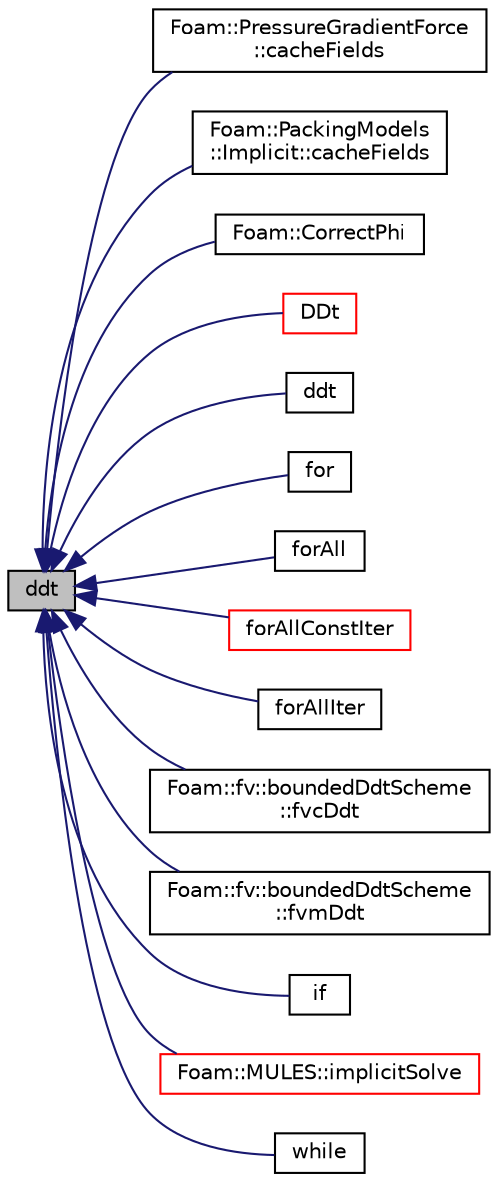 digraph "ddt"
{
  bgcolor="transparent";
  edge [fontname="Helvetica",fontsize="10",labelfontname="Helvetica",labelfontsize="10"];
  node [fontname="Helvetica",fontsize="10",shape=record];
  rankdir="LR";
  Node1 [label="ddt",height=0.2,width=0.4,color="black", fillcolor="grey75", style="filled", fontcolor="black"];
  Node1 -> Node2 [dir="back",color="midnightblue",fontsize="10",style="solid",fontname="Helvetica"];
  Node2 [label="Foam::PressureGradientForce\l::cacheFields",height=0.2,width=0.4,color="black",URL="$a01944.html#a6005414ac27ae3e0b5a783ba216c1906",tooltip="Cache fields. "];
  Node1 -> Node3 [dir="back",color="midnightblue",fontsize="10",style="solid",fontname="Helvetica"];
  Node3 [label="Foam::PackingModels\l::Implicit::cacheFields",height=0.2,width=0.4,color="black",URL="$a01031.html#a6005414ac27ae3e0b5a783ba216c1906",tooltip="Calculate the inter particles stresses. "];
  Node1 -> Node4 [dir="back",color="midnightblue",fontsize="10",style="solid",fontname="Helvetica"];
  Node4 [label="Foam::CorrectPhi",height=0.2,width=0.4,color="black",URL="$a10675.html#ab2f887f80623731ea99863dd127a6ae7"];
  Node1 -> Node5 [dir="back",color="midnightblue",fontsize="10",style="solid",fontname="Helvetica"];
  Node5 [label="DDt",height=0.2,width=0.4,color="red",URL="$a10709.html#ab0b7059288d30051ab6817560484a801"];
  Node1 -> Node6 [dir="back",color="midnightblue",fontsize="10",style="solid",fontname="Helvetica"];
  Node6 [label="ddt",height=0.2,width=0.4,color="black",URL="$a10709.html#a50d62439d037a5963466b1b44f2dffc6"];
  Node1 -> Node7 [dir="back",color="midnightblue",fontsize="10",style="solid",fontname="Helvetica"];
  Node7 [label="for",height=0.2,width=0.4,color="black",URL="$a03247.html#ae9610aff8f04c828f9db802f66a18f67"];
  Node1 -> Node8 [dir="back",color="midnightblue",fontsize="10",style="solid",fontname="Helvetica"];
  Node8 [label="forAll",height=0.2,width=0.4,color="black",URL="$a02968.html#a10c29c5a8ec21260e2867f83e0bbd2b6"];
  Node1 -> Node9 [dir="back",color="midnightblue",fontsize="10",style="solid",fontname="Helvetica"];
  Node9 [label="forAllConstIter",height=0.2,width=0.4,color="red",URL="$a02943.html#ae21e2836509b0fa7f7cedf6493b11b09"];
  Node1 -> Node10 [dir="back",color="midnightblue",fontsize="10",style="solid",fontname="Helvetica"];
  Node10 [label="forAllIter",height=0.2,width=0.4,color="black",URL="$a03313.html#aaaca96f2de03e39be860dca1ff20ef39"];
  Node1 -> Node11 [dir="back",color="midnightblue",fontsize="10",style="solid",fontname="Helvetica"];
  Node11 [label="Foam::fv::boundedDdtScheme\l::fvcDdt",height=0.2,width=0.4,color="black",URL="$a00155.html#abb706bbb171fabb8ce34a1832dc95f79"];
  Node1 -> Node12 [dir="back",color="midnightblue",fontsize="10",style="solid",fontname="Helvetica"];
  Node12 [label="Foam::fv::boundedDdtScheme\l::fvmDdt",height=0.2,width=0.4,color="black",URL="$a00155.html#a9210920f37338a519e6a7971e973ff35"];
  Node1 -> Node13 [dir="back",color="midnightblue",fontsize="10",style="solid",fontname="Helvetica"];
  Node13 [label="if",height=0.2,width=0.4,color="black",URL="$a02906.html#a8b7f998449b569bf0b55d8c54cbac3cc"];
  Node1 -> Node14 [dir="back",color="midnightblue",fontsize="10",style="solid",fontname="Helvetica"];
  Node14 [label="Foam::MULES::implicitSolve",height=0.2,width=0.4,color="red",URL="$a10733.html#af3ebc5af31512182ee43a56e994f4aaf"];
  Node1 -> Node15 [dir="back",color="midnightblue",fontsize="10",style="solid",fontname="Helvetica"];
  Node15 [label="while",height=0.2,width=0.4,color="black",URL="$a02906.html#ab13470e79e249d04c443bf59be9ff31d"];
}

